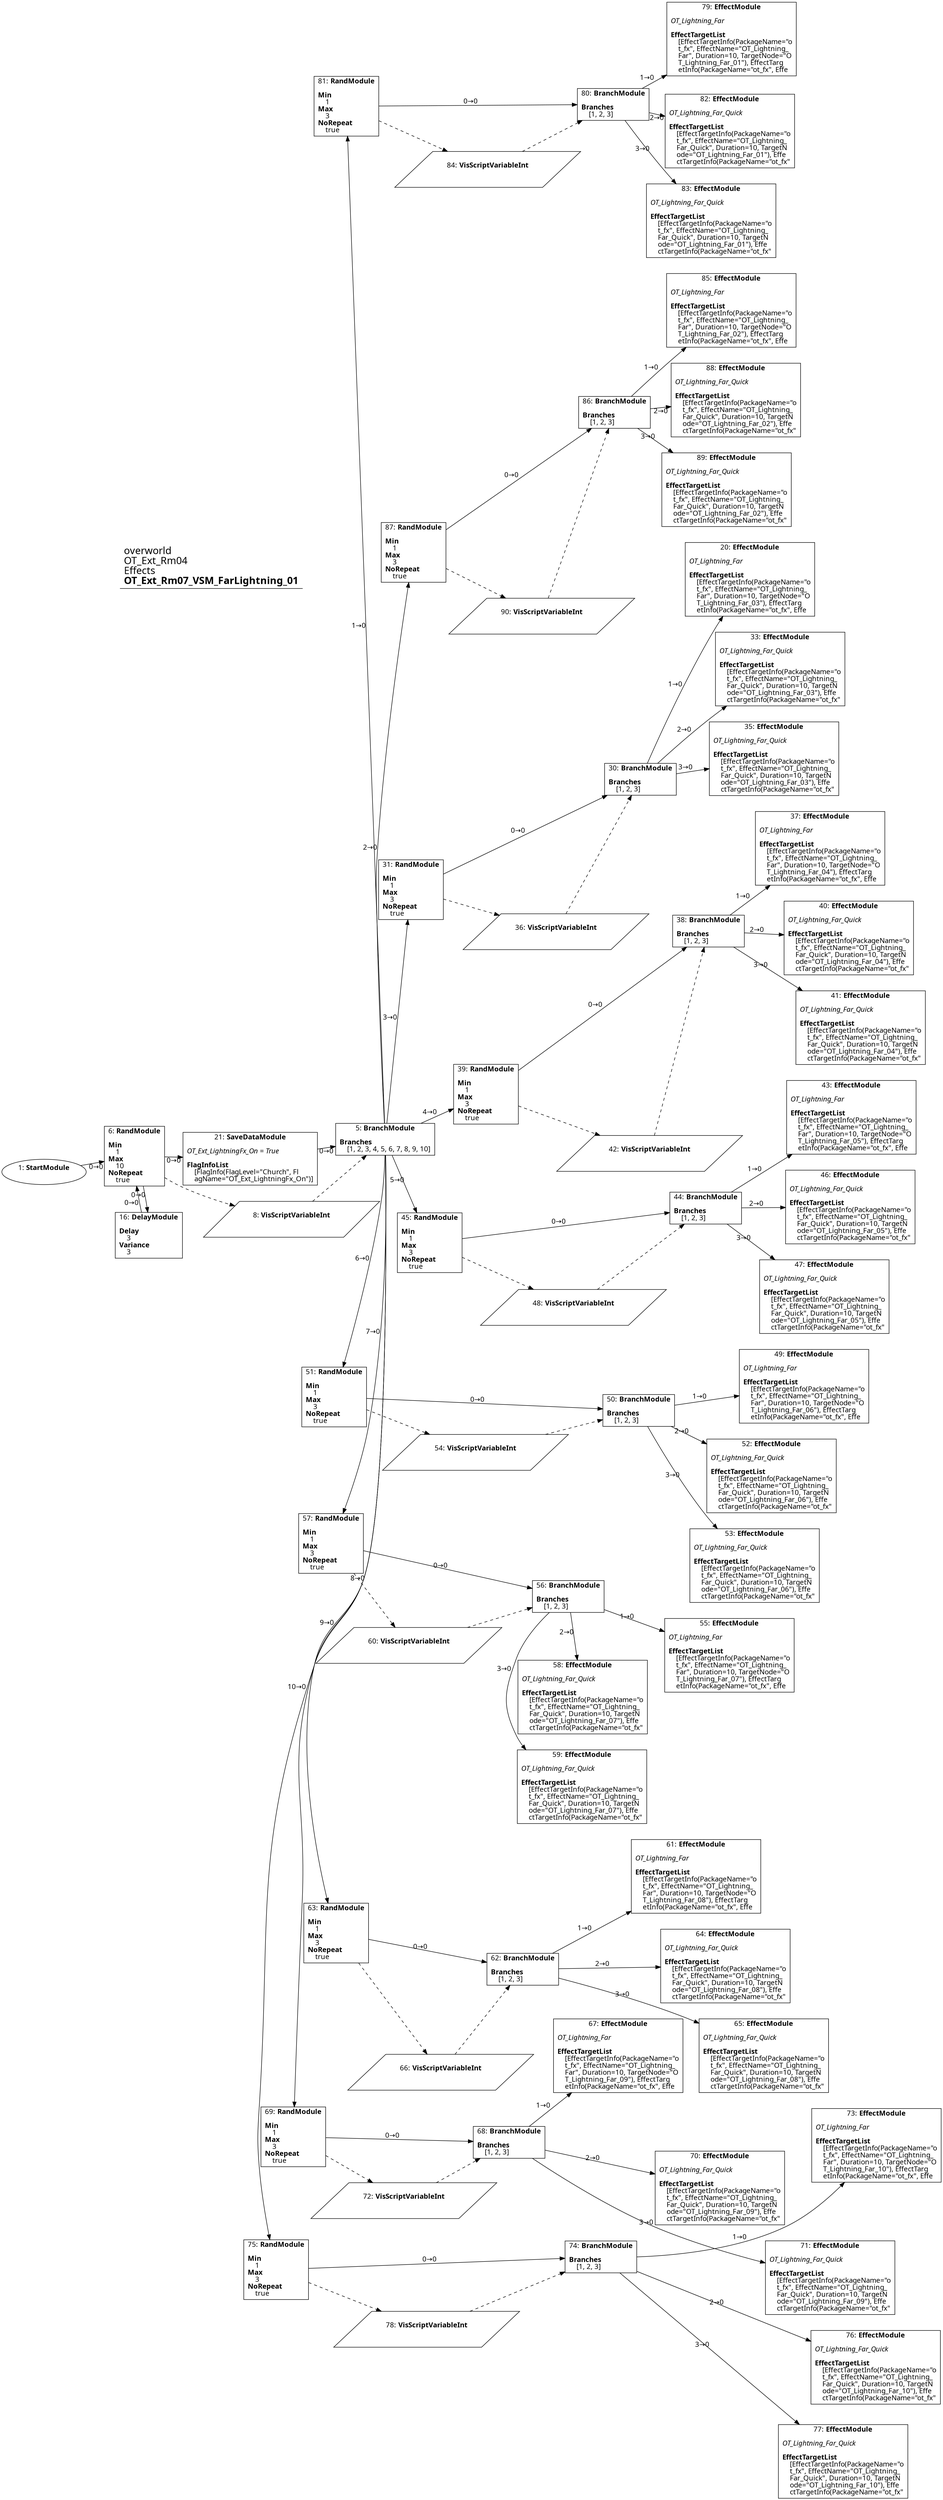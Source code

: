 digraph {
    layout = fdp;
    overlap = prism;
    sep = "+16";
    splines = spline;

    node [ shape = box ];

    graph [ fontname = "Segoe UI" ];
    node [ fontname = "Segoe UI" ];
    edge [ fontname = "Segoe UI" ];

    1 [ label = <1: <b>StartModule</b><br/><br/>> ];
    1 [ shape = oval ]
    1 [ pos = "0.013,-0.666!" ];
    1 -> 6 [ label = "0→0" ];

    5 [ label = <5: <b>BranchModule</b><br/><br/><b>Branches</b><br align="left"/>    [1, 2, 3, 4, 5, 6, 7, 8, 9, 10]<br align="left"/>> ];
    5 [ pos = "0.652,-0.666!" ];
    5 -> 81 [ label = "1→0" ];
    5 -> 87 [ label = "2→0" ];
    5 -> 31 [ label = "3→0" ];
    5 -> 39 [ label = "4→0" ];
    5 -> 45 [ label = "5→0" ];
    5 -> 51 [ label = "6→0" ];
    5 -> 57 [ label = "7→0" ];
    5 -> 63 [ label = "8→0" ];
    5 -> 69 [ label = "9→0" ];
    5 -> 75 [ label = "10→0" ];
    8 -> 5 [ style = dashed ];

    6 [ label = <6: <b>RandModule</b><br/><br/><b>Min</b><br align="left"/>    1<br align="left"/><b>Max</b><br align="left"/>    10<br align="left"/><b>NoRepeat</b><br align="left"/>    true<br align="left"/>> ];
    6 [ pos = "0.20600002,-0.666!" ];
    6 -> 16 [ label = "0→0" ];
    6 -> 21 [ label = "0→0" ];
    6 -> 8 [ style = dashed ];

    8 [ label = <8: <b>VisScriptVariableInt</b><br/><br/>> ];
    8 [ shape = parallelogram ]
    8 [ pos = "0.467,-0.878!" ];

    16 [ label = <16: <b>DelayModule</b><br/><br/><b>Delay</b><br align="left"/>    3<br align="left"/><b>Variance</b><br align="left"/>    3<br align="left"/>> ];
    16 [ pos = "0.23600002,-0.82900006!" ];
    16 -> 6 [ label = "0→0" ];

    20 [ label = <20: <b>EffectModule</b><br/><br/><i>OT_Lightning_Far<br align="left"/></i><br align="left"/><b>EffectTargetList</b><br align="left"/>    [EffectTargetInfo(PackageName=&quot;o<br align="left"/>    t_fx&quot;, EffectName=&quot;OT_Lightning_<br align="left"/>    Far&quot;, Duration=10, TargetNode=&quot;O<br align="left"/>    T_Lightning_Far_03&quot;), EffectTarg<br align="left"/>    etInfo(PackageName=&quot;ot_fx&quot;, Effe<br align="left"/>> ];
    20 [ pos = "1.6090001,-0.05!" ];

    21 [ label = <21: <b>SaveDataModule</b><br/><br/><i>OT_Ext_LightningFx_On = True<br align="left"/></i><br align="left"/><b>FlagInfoList</b><br align="left"/>    [FlagInfo(FlagLevel=&quot;Church&quot;, Fl<br align="left"/>    agName=&quot;OT_Ext_LightningFx_On&quot;)]<br align="left"/>> ];
    21 [ pos = "0.43300003,-0.666!" ];
    21 -> 5 [ label = "0→0" ];

    30 [ label = <30: <b>BranchModule</b><br/><br/><b>Branches</b><br align="left"/>    [1, 2, 3]<br align="left"/>> ];
    30 [ pos = "1.3820001,-0.179!" ];
    30 -> 20 [ label = "1→0" ];
    30 -> 33 [ label = "2→0" ];
    30 -> 35 [ label = "3→0" ];
    36 -> 30 [ style = dashed ];

    31 [ label = <31: <b>RandModule</b><br/><br/><b>Min</b><br align="left"/>    1<br align="left"/><b>Max</b><br align="left"/>    3<br align="left"/><b>NoRepeat</b><br align="left"/>    true<br align="left"/>> ];
    31 [ pos = "1.057,-0.179!" ];
    31 -> 30 [ label = "0→0" ];
    31 -> 36 [ style = dashed ];

    33 [ label = <33: <b>EffectModule</b><br/><br/><i>OT_Lightning_Far_Quick<br align="left"/></i><br align="left"/><b>EffectTargetList</b><br align="left"/>    [EffectTargetInfo(PackageName=&quot;o<br align="left"/>    t_fx&quot;, EffectName=&quot;OT_Lightning_<br align="left"/>    Far_Quick&quot;, Duration=10, TargetN<br align="left"/>    ode=&quot;OT_Lightning_Far_03&quot;), Effe<br align="left"/>    ctTargetInfo(PackageName=&quot;ot_fx&quot;<br align="left"/>> ];
    33 [ pos = "1.608,-0.18100001!" ];

    35 [ label = <35: <b>EffectModule</b><br/><br/><i>OT_Lightning_Far_Quick<br align="left"/></i><br align="left"/><b>EffectTargetList</b><br align="left"/>    [EffectTargetInfo(PackageName=&quot;o<br align="left"/>    t_fx&quot;, EffectName=&quot;OT_Lightning_<br align="left"/>    Far_Quick&quot;, Duration=10, TargetN<br align="left"/>    ode=&quot;OT_Lightning_Far_03&quot;), Effe<br align="left"/>    ctTargetInfo(PackageName=&quot;ot_fx&quot;<br align="left"/>> ];
    35 [ pos = "1.608,-0.31!" ];

    36 [ label = <36: <b>VisScriptVariableInt</b><br/><br/>> ];
    36 [ shape = parallelogram ]
    36 [ pos = "1.2600001,-0.25300002!" ];

    37 [ label = <37: <b>EffectModule</b><br/><br/><i>OT_Lightning_Far<br align="left"/></i><br align="left"/><b>EffectTargetList</b><br align="left"/>    [EffectTargetInfo(PackageName=&quot;o<br align="left"/>    t_fx&quot;, EffectName=&quot;OT_Lightning_<br align="left"/>    Far&quot;, Duration=10, TargetNode=&quot;O<br align="left"/>    T_Lightning_Far_04&quot;), EffectTarg<br align="left"/>    etInfo(PackageName=&quot;ot_fx&quot;, Effe<br align="left"/>> ];
    37 [ pos = "1.6100001,-0.45200002!" ];

    38 [ label = <38: <b>BranchModule</b><br/><br/><b>Branches</b><br align="left"/>    [1, 2, 3]<br align="left"/>> ];
    38 [ pos = "1.383,-0.58100003!" ];
    38 -> 37 [ label = "1→0" ];
    38 -> 40 [ label = "2→0" ];
    38 -> 41 [ label = "3→0" ];
    42 -> 38 [ style = dashed ];

    39 [ label = <39: <b>RandModule</b><br/><br/><b>Min</b><br align="left"/>    1<br align="left"/><b>Max</b><br align="left"/>    3<br align="left"/><b>NoRepeat</b><br align="left"/>    true<br align="left"/>> ];
    39 [ pos = "1.0580001,-0.58100003!" ];
    39 -> 38 [ label = "0→0" ];
    39 -> 42 [ style = dashed ];

    40 [ label = <40: <b>EffectModule</b><br/><br/><i>OT_Lightning_Far_Quick<br align="left"/></i><br align="left"/><b>EffectTargetList</b><br align="left"/>    [EffectTargetInfo(PackageName=&quot;o<br align="left"/>    t_fx&quot;, EffectName=&quot;OT_Lightning_<br align="left"/>    Far_Quick&quot;, Duration=10, TargetN<br align="left"/>    ode=&quot;OT_Lightning_Far_04&quot;), Effe<br align="left"/>    ctTargetInfo(PackageName=&quot;ot_fx&quot;<br align="left"/>> ];
    40 [ pos = "1.6090001,-0.583!" ];

    41 [ label = <41: <b>EffectModule</b><br/><br/><i>OT_Lightning_Far_Quick<br align="left"/></i><br align="left"/><b>EffectTargetList</b><br align="left"/>    [EffectTargetInfo(PackageName=&quot;o<br align="left"/>    t_fx&quot;, EffectName=&quot;OT_Lightning_<br align="left"/>    Far_Quick&quot;, Duration=10, TargetN<br align="left"/>    ode=&quot;OT_Lightning_Far_04&quot;), Effe<br align="left"/>    ctTargetInfo(PackageName=&quot;ot_fx&quot;<br align="left"/>> ];
    41 [ pos = "1.6090001,-0.712!" ];

    42 [ label = <42: <b>VisScriptVariableInt</b><br/><br/>> ];
    42 [ shape = parallelogram ]
    42 [ pos = "1.261,-0.65500003!" ];

    43 [ label = <43: <b>EffectModule</b><br/><br/><i>OT_Lightning_Far<br align="left"/></i><br align="left"/><b>EffectTargetList</b><br align="left"/>    [EffectTargetInfo(PackageName=&quot;o<br align="left"/>    t_fx&quot;, EffectName=&quot;OT_Lightning_<br align="left"/>    Far&quot;, Duration=10, TargetNode=&quot;O<br align="left"/>    T_Lightning_Far_05&quot;), EffectTarg<br align="left"/>    etInfo(PackageName=&quot;ot_fx&quot;, Effe<br align="left"/>> ];
    43 [ pos = "1.6100001,-0.89500004!" ];

    44 [ label = <44: <b>BranchModule</b><br/><br/><b>Branches</b><br align="left"/>    [1, 2, 3]<br align="left"/>> ];
    44 [ pos = "1.383,-1.024!" ];
    44 -> 43 [ label = "1→0" ];
    44 -> 46 [ label = "2→0" ];
    44 -> 47 [ label = "3→0" ];
    48 -> 44 [ style = dashed ];

    45 [ label = <45: <b>RandModule</b><br/><br/><b>Min</b><br align="left"/>    1<br align="left"/><b>Max</b><br align="left"/>    3<br align="left"/><b>NoRepeat</b><br align="left"/>    true<br align="left"/>> ];
    45 [ pos = "1.0580001,-1.024!" ];
    45 -> 44 [ label = "0→0" ];
    45 -> 48 [ style = dashed ];

    46 [ label = <46: <b>EffectModule</b><br/><br/><i>OT_Lightning_Far_Quick<br align="left"/></i><br align="left"/><b>EffectTargetList</b><br align="left"/>    [EffectTargetInfo(PackageName=&quot;o<br align="left"/>    t_fx&quot;, EffectName=&quot;OT_Lightning_<br align="left"/>    Far_Quick&quot;, Duration=10, TargetN<br align="left"/>    ode=&quot;OT_Lightning_Far_05&quot;), Effe<br align="left"/>    ctTargetInfo(PackageName=&quot;ot_fx&quot;<br align="left"/>> ];
    46 [ pos = "1.6090001,-1.026!" ];

    47 [ label = <47: <b>EffectModule</b><br/><br/><i>OT_Lightning_Far_Quick<br align="left"/></i><br align="left"/><b>EffectTargetList</b><br align="left"/>    [EffectTargetInfo(PackageName=&quot;o<br align="left"/>    t_fx&quot;, EffectName=&quot;OT_Lightning_<br align="left"/>    Far_Quick&quot;, Duration=10, TargetN<br align="left"/>    ode=&quot;OT_Lightning_Far_05&quot;), Effe<br align="left"/>    ctTargetInfo(PackageName=&quot;ot_fx&quot;<br align="left"/>> ];
    47 [ pos = "1.6090001,-1.1550001!" ];

    48 [ label = <48: <b>VisScriptVariableInt</b><br/><br/>> ];
    48 [ shape = parallelogram ]
    48 [ pos = "1.261,-1.098!" ];

    49 [ label = <49: <b>EffectModule</b><br/><br/><i>OT_Lightning_Far<br align="left"/></i><br align="left"/><b>EffectTargetList</b><br align="left"/>    [EffectTargetInfo(PackageName=&quot;o<br align="left"/>    t_fx&quot;, EffectName=&quot;OT_Lightning_<br align="left"/>    Far&quot;, Duration=10, TargetNode=&quot;O<br align="left"/>    T_Lightning_Far_06&quot;), EffectTarg<br align="left"/>    etInfo(PackageName=&quot;ot_fx&quot;, Effe<br align="left"/>> ];
    49 [ pos = "1.6110001,-1.297!" ];

    50 [ label = <50: <b>BranchModule</b><br/><br/><b>Branches</b><br align="left"/>    [1, 2, 3]<br align="left"/>> ];
    50 [ pos = "1.3840001,-1.4260001!" ];
    50 -> 49 [ label = "1→0" ];
    50 -> 52 [ label = "2→0" ];
    50 -> 53 [ label = "3→0" ];
    54 -> 50 [ style = dashed ];

    51 [ label = <51: <b>RandModule</b><br/><br/><b>Min</b><br align="left"/>    1<br align="left"/><b>Max</b><br align="left"/>    3<br align="left"/><b>NoRepeat</b><br align="left"/>    true<br align="left"/>> ];
    51 [ pos = "1.059,-1.4260001!" ];
    51 -> 50 [ label = "0→0" ];
    51 -> 54 [ style = dashed ];

    52 [ label = <52: <b>EffectModule</b><br/><br/><i>OT_Lightning_Far_Quick<br align="left"/></i><br align="left"/><b>EffectTargetList</b><br align="left"/>    [EffectTargetInfo(PackageName=&quot;o<br align="left"/>    t_fx&quot;, EffectName=&quot;OT_Lightning_<br align="left"/>    Far_Quick&quot;, Duration=10, TargetN<br align="left"/>    ode=&quot;OT_Lightning_Far_06&quot;), Effe<br align="left"/>    ctTargetInfo(PackageName=&quot;ot_fx&quot;<br align="left"/>> ];
    52 [ pos = "1.6100001,-1.4280001!" ];

    53 [ label = <53: <b>EffectModule</b><br/><br/><i>OT_Lightning_Far_Quick<br align="left"/></i><br align="left"/><b>EffectTargetList</b><br align="left"/>    [EffectTargetInfo(PackageName=&quot;o<br align="left"/>    t_fx&quot;, EffectName=&quot;OT_Lightning_<br align="left"/>    Far_Quick&quot;, Duration=10, TargetN<br align="left"/>    ode=&quot;OT_Lightning_Far_06&quot;), Effe<br align="left"/>    ctTargetInfo(PackageName=&quot;ot_fx&quot;<br align="left"/>> ];
    53 [ pos = "1.6100001,-1.557!" ];

    54 [ label = <54: <b>VisScriptVariableInt</b><br/><br/>> ];
    54 [ shape = parallelogram ]
    54 [ pos = "1.2620001,-1.5000001!" ];

    55 [ label = <55: <b>EffectModule</b><br/><br/><i>OT_Lightning_Far<br align="left"/></i><br align="left"/><b>EffectTargetList</b><br align="left"/>    [EffectTargetInfo(PackageName=&quot;o<br align="left"/>    t_fx&quot;, EffectName=&quot;OT_Lightning_<br align="left"/>    Far&quot;, Duration=10, TargetNode=&quot;O<br align="left"/>    T_Lightning_Far_07&quot;), EffectTarg<br align="left"/>    etInfo(PackageName=&quot;ot_fx&quot;, Effe<br align="left"/>> ];
    55 [ pos = "1.6040001,-1.7260001!" ];

    56 [ label = <56: <b>BranchModule</b><br/><br/><b>Branches</b><br align="left"/>    [1, 2, 3]<br align="left"/>> ];
    56 [ pos = "1.3770001,-1.8550001!" ];
    56 -> 55 [ label = "1→0" ];
    56 -> 58 [ label = "2→0" ];
    56 -> 59 [ label = "3→0" ];
    60 -> 56 [ style = dashed ];

    57 [ label = <57: <b>RandModule</b><br/><br/><b>Min</b><br align="left"/>    1<br align="left"/><b>Max</b><br align="left"/>    3<br align="left"/><b>NoRepeat</b><br align="left"/>    true<br align="left"/>> ];
    57 [ pos = "1.052,-1.8550001!" ];
    57 -> 56 [ label = "0→0" ];
    57 -> 60 [ style = dashed ];

    58 [ label = <58: <b>EffectModule</b><br/><br/><i>OT_Lightning_Far_Quick<br align="left"/></i><br align="left"/><b>EffectTargetList</b><br align="left"/>    [EffectTargetInfo(PackageName=&quot;o<br align="left"/>    t_fx&quot;, EffectName=&quot;OT_Lightning_<br align="left"/>    Far_Quick&quot;, Duration=10, TargetN<br align="left"/>    ode=&quot;OT_Lightning_Far_07&quot;), Effe<br align="left"/>    ctTargetInfo(PackageName=&quot;ot_fx&quot;<br align="left"/>> ];
    58 [ pos = "1.603,-1.8570001!" ];

    59 [ label = <59: <b>EffectModule</b><br/><br/><i>OT_Lightning_Far_Quick<br align="left"/></i><br align="left"/><b>EffectTargetList</b><br align="left"/>    [EffectTargetInfo(PackageName=&quot;o<br align="left"/>    t_fx&quot;, EffectName=&quot;OT_Lightning_<br align="left"/>    Far_Quick&quot;, Duration=10, TargetN<br align="left"/>    ode=&quot;OT_Lightning_Far_07&quot;), Effe<br align="left"/>    ctTargetInfo(PackageName=&quot;ot_fx&quot;<br align="left"/>> ];
    59 [ pos = "1.603,-1.9860001!" ];

    60 [ label = <60: <b>VisScriptVariableInt</b><br/><br/>> ];
    60 [ shape = parallelogram ]
    60 [ pos = "1.2550001,-1.9290001!" ];

    61 [ label = <61: <b>EffectModule</b><br/><br/><i>OT_Lightning_Far<br align="left"/></i><br align="left"/><b>EffectTargetList</b><br align="left"/>    [EffectTargetInfo(PackageName=&quot;o<br align="left"/>    t_fx&quot;, EffectName=&quot;OT_Lightning_<br align="left"/>    Far&quot;, Duration=10, TargetNode=&quot;O<br align="left"/>    T_Lightning_Far_08&quot;), EffectTarg<br align="left"/>    etInfo(PackageName=&quot;ot_fx&quot;, Effe<br align="left"/>> ];
    61 [ pos = "1.605,-2.128!" ];

    62 [ label = <62: <b>BranchModule</b><br/><br/><b>Branches</b><br align="left"/>    [1, 2, 3]<br align="left"/>> ];
    62 [ pos = "1.378,-2.2570002!" ];
    62 -> 61 [ label = "1→0" ];
    62 -> 64 [ label = "2→0" ];
    62 -> 65 [ label = "3→0" ];
    66 -> 62 [ style = dashed ];

    63 [ label = <63: <b>RandModule</b><br/><br/><b>Min</b><br align="left"/>    1<br align="left"/><b>Max</b><br align="left"/>    3<br align="left"/><b>NoRepeat</b><br align="left"/>    true<br align="left"/>> ];
    63 [ pos = "1.0530001,-2.2570002!" ];
    63 -> 62 [ label = "0→0" ];
    63 -> 66 [ style = dashed ];

    64 [ label = <64: <b>EffectModule</b><br/><br/><i>OT_Lightning_Far_Quick<br align="left"/></i><br align="left"/><b>EffectTargetList</b><br align="left"/>    [EffectTargetInfo(PackageName=&quot;o<br align="left"/>    t_fx&quot;, EffectName=&quot;OT_Lightning_<br align="left"/>    Far_Quick&quot;, Duration=10, TargetN<br align="left"/>    ode=&quot;OT_Lightning_Far_08&quot;), Effe<br align="left"/>    ctTargetInfo(PackageName=&quot;ot_fx&quot;<br align="left"/>> ];
    64 [ pos = "1.6040001,-2.259!" ];

    65 [ label = <65: <b>EffectModule</b><br/><br/><i>OT_Lightning_Far_Quick<br align="left"/></i><br align="left"/><b>EffectTargetList</b><br align="left"/>    [EffectTargetInfo(PackageName=&quot;o<br align="left"/>    t_fx&quot;, EffectName=&quot;OT_Lightning_<br align="left"/>    Far_Quick&quot;, Duration=10, TargetN<br align="left"/>    ode=&quot;OT_Lightning_Far_08&quot;), Effe<br align="left"/>    ctTargetInfo(PackageName=&quot;ot_fx&quot;<br align="left"/>> ];
    65 [ pos = "1.6040001,-2.388!" ];

    66 [ label = <66: <b>VisScriptVariableInt</b><br/><br/>> ];
    66 [ shape = parallelogram ]
    66 [ pos = "1.256,-2.331!" ];

    67 [ label = <67: <b>EffectModule</b><br/><br/><i>OT_Lightning_Far<br align="left"/></i><br align="left"/><b>EffectTargetList</b><br align="left"/>    [EffectTargetInfo(PackageName=&quot;o<br align="left"/>    t_fx&quot;, EffectName=&quot;OT_Lightning_<br align="left"/>    Far&quot;, Duration=10, TargetNode=&quot;O<br align="left"/>    T_Lightning_Far_09&quot;), EffectTarg<br align="left"/>    etInfo(PackageName=&quot;ot_fx&quot;, Effe<br align="left"/>> ];
    67 [ pos = "1.603,-2.545!" ];

    68 [ label = <68: <b>BranchModule</b><br/><br/><b>Branches</b><br align="left"/>    [1, 2, 3]<br align="left"/>> ];
    68 [ pos = "1.376,-2.674!" ];
    68 -> 67 [ label = "1→0" ];
    68 -> 70 [ label = "2→0" ];
    68 -> 71 [ label = "3→0" ];
    72 -> 68 [ style = dashed ];

    69 [ label = <69: <b>RandModule</b><br/><br/><b>Min</b><br align="left"/>    1<br align="left"/><b>Max</b><br align="left"/>    3<br align="left"/><b>NoRepeat</b><br align="left"/>    true<br align="left"/>> ];
    69 [ pos = "1.051,-2.674!" ];
    69 -> 68 [ label = "0→0" ];
    69 -> 72 [ style = dashed ];

    70 [ label = <70: <b>EffectModule</b><br/><br/><i>OT_Lightning_Far_Quick<br align="left"/></i><br align="left"/><b>EffectTargetList</b><br align="left"/>    [EffectTargetInfo(PackageName=&quot;o<br align="left"/>    t_fx&quot;, EffectName=&quot;OT_Lightning_<br align="left"/>    Far_Quick&quot;, Duration=10, TargetN<br align="left"/>    ode=&quot;OT_Lightning_Far_09&quot;), Effe<br align="left"/>    ctTargetInfo(PackageName=&quot;ot_fx&quot;<br align="left"/>> ];
    70 [ pos = "1.6020001,-2.676!" ];

    71 [ label = <71: <b>EffectModule</b><br/><br/><i>OT_Lightning_Far_Quick<br align="left"/></i><br align="left"/><b>EffectTargetList</b><br align="left"/>    [EffectTargetInfo(PackageName=&quot;o<br align="left"/>    t_fx&quot;, EffectName=&quot;OT_Lightning_<br align="left"/>    Far_Quick&quot;, Duration=10, TargetN<br align="left"/>    ode=&quot;OT_Lightning_Far_09&quot;), Effe<br align="left"/>    ctTargetInfo(PackageName=&quot;ot_fx&quot;<br align="left"/>> ];
    71 [ pos = "1.6020001,-2.805!" ];

    72 [ label = <72: <b>VisScriptVariableInt</b><br/><br/>> ];
    72 [ shape = parallelogram ]
    72 [ pos = "1.2540001,-2.7480001!" ];

    73 [ label = <73: <b>EffectModule</b><br/><br/><i>OT_Lightning_Far<br align="left"/></i><br align="left"/><b>EffectTargetList</b><br align="left"/>    [EffectTargetInfo(PackageName=&quot;o<br align="left"/>    t_fx&quot;, EffectName=&quot;OT_Lightning_<br align="left"/>    Far&quot;, Duration=10, TargetNode=&quot;O<br align="left"/>    T_Lightning_Far_10&quot;), EffectTarg<br align="left"/>    etInfo(PackageName=&quot;ot_fx&quot;, Effe<br align="left"/>> ];
    73 [ pos = "1.6040001,-2.947!" ];

    74 [ label = <74: <b>BranchModule</b><br/><br/><b>Branches</b><br align="left"/>    [1, 2, 3]<br align="left"/>> ];
    74 [ pos = "1.3770001,-3.0760002!" ];
    74 -> 73 [ label = "1→0" ];
    74 -> 76 [ label = "2→0" ];
    74 -> 77 [ label = "3→0" ];
    78 -> 74 [ style = dashed ];

    75 [ label = <75: <b>RandModule</b><br/><br/><b>Min</b><br align="left"/>    1<br align="left"/><b>Max</b><br align="left"/>    3<br align="left"/><b>NoRepeat</b><br align="left"/>    true<br align="left"/>> ];
    75 [ pos = "1.052,-3.0760002!" ];
    75 -> 74 [ label = "0→0" ];
    75 -> 78 [ style = dashed ];

    76 [ label = <76: <b>EffectModule</b><br/><br/><i>OT_Lightning_Far_Quick<br align="left"/></i><br align="left"/><b>EffectTargetList</b><br align="left"/>    [EffectTargetInfo(PackageName=&quot;o<br align="left"/>    t_fx&quot;, EffectName=&quot;OT_Lightning_<br align="left"/>    Far_Quick&quot;, Duration=10, TargetN<br align="left"/>    ode=&quot;OT_Lightning_Far_10&quot;), Effe<br align="left"/>    ctTargetInfo(PackageName=&quot;ot_fx&quot;<br align="left"/>> ];
    76 [ pos = "1.603,-3.078!" ];

    77 [ label = <77: <b>EffectModule</b><br/><br/><i>OT_Lightning_Far_Quick<br align="left"/></i><br align="left"/><b>EffectTargetList</b><br align="left"/>    [EffectTargetInfo(PackageName=&quot;o<br align="left"/>    t_fx&quot;, EffectName=&quot;OT_Lightning_<br align="left"/>    Far_Quick&quot;, Duration=10, TargetN<br align="left"/>    ode=&quot;OT_Lightning_Far_10&quot;), Effe<br align="left"/>    ctTargetInfo(PackageName=&quot;ot_fx&quot;<br align="left"/>> ];
    77 [ pos = "1.603,-3.2070003!" ];

    78 [ label = <78: <b>VisScriptVariableInt</b><br/><br/>> ];
    78 [ shape = parallelogram ]
    78 [ pos = "1.2550001,-3.15!" ];

    79 [ label = <79: <b>EffectModule</b><br/><br/><i>OT_Lightning_Far<br align="left"/></i><br align="left"/><b>EffectTargetList</b><br align="left"/>    [EffectTargetInfo(PackageName=&quot;o<br align="left"/>    t_fx&quot;, EffectName=&quot;OT_Lightning_<br align="left"/>    Far&quot;, Duration=10, TargetNode=&quot;O<br align="left"/>    T_Lightning_Far_01&quot;), EffectTarg<br align="left"/>    etInfo(PackageName=&quot;ot_fx&quot;, Effe<br align="left"/>> ];
    79 [ pos = "1.6070001,0.748!" ];

    80 [ label = <80: <b>BranchModule</b><br/><br/><b>Branches</b><br align="left"/>    [1, 2, 3]<br align="left"/>> ];
    80 [ pos = "1.3800001,0.619!" ];
    80 -> 79 [ label = "1→0" ];
    80 -> 82 [ label = "2→0" ];
    80 -> 83 [ label = "3→0" ];
    84 -> 80 [ style = dashed ];

    81 [ label = <81: <b>RandModule</b><br/><br/><b>Min</b><br align="left"/>    1<br align="left"/><b>Max</b><br align="left"/>    3<br align="left"/><b>NoRepeat</b><br align="left"/>    true<br align="left"/>> ];
    81 [ pos = "1.0550001,0.619!" ];
    81 -> 80 [ label = "0→0" ];
    81 -> 84 [ style = dashed ];

    82 [ label = <82: <b>EffectModule</b><br/><br/><i>OT_Lightning_Far_Quick<br align="left"/></i><br align="left"/><b>EffectTargetList</b><br align="left"/>    [EffectTargetInfo(PackageName=&quot;o<br align="left"/>    t_fx&quot;, EffectName=&quot;OT_Lightning_<br align="left"/>    Far_Quick&quot;, Duration=10, TargetN<br align="left"/>    ode=&quot;OT_Lightning_Far_01&quot;), Effe<br align="left"/>    ctTargetInfo(PackageName=&quot;ot_fx&quot;<br align="left"/>> ];
    82 [ pos = "1.6060001,0.61700004!" ];

    83 [ label = <83: <b>EffectModule</b><br/><br/><i>OT_Lightning_Far_Quick<br align="left"/></i><br align="left"/><b>EffectTargetList</b><br align="left"/>    [EffectTargetInfo(PackageName=&quot;o<br align="left"/>    t_fx&quot;, EffectName=&quot;OT_Lightning_<br align="left"/>    Far_Quick&quot;, Duration=10, TargetN<br align="left"/>    ode=&quot;OT_Lightning_Far_01&quot;), Effe<br align="left"/>    ctTargetInfo(PackageName=&quot;ot_fx&quot;<br align="left"/>> ];
    83 [ pos = "1.6060001,0.48800004!" ];

    84 [ label = <84: <b>VisScriptVariableInt</b><br/><br/>> ];
    84 [ shape = parallelogram ]
    84 [ pos = "1.258,0.545!" ];

    85 [ label = <85: <b>EffectModule</b><br/><br/><i>OT_Lightning_Far<br align="left"/></i><br align="left"/><b>EffectTargetList</b><br align="left"/>    [EffectTargetInfo(PackageName=&quot;o<br align="left"/>    t_fx&quot;, EffectName=&quot;OT_Lightning_<br align="left"/>    Far&quot;, Duration=10, TargetNode=&quot;O<br align="left"/>    T_Lightning_Far_02&quot;), EffectTarg<br align="left"/>    etInfo(PackageName=&quot;ot_fx&quot;, Effe<br align="left"/>> ];
    85 [ pos = "1.608,0.34600002!" ];

    86 [ label = <86: <b>BranchModule</b><br/><br/><b>Branches</b><br align="left"/>    [1, 2, 3]<br align="left"/>> ];
    86 [ pos = "1.381,0.21700001!" ];
    86 -> 85 [ label = "1→0" ];
    86 -> 88 [ label = "2→0" ];
    86 -> 89 [ label = "3→0" ];
    90 -> 86 [ style = dashed ];

    87 [ label = <87: <b>RandModule</b><br/><br/><b>Min</b><br align="left"/>    1<br align="left"/><b>Max</b><br align="left"/>    3<br align="left"/><b>NoRepeat</b><br align="left"/>    true<br align="left"/>> ];
    87 [ pos = "1.056,0.21700001!" ];
    87 -> 86 [ label = "0→0" ];
    87 -> 90 [ style = dashed ];

    88 [ label = <88: <b>EffectModule</b><br/><br/><i>OT_Lightning_Far_Quick<br align="left"/></i><br align="left"/><b>EffectTargetList</b><br align="left"/>    [EffectTargetInfo(PackageName=&quot;o<br align="left"/>    t_fx&quot;, EffectName=&quot;OT_Lightning_<br align="left"/>    Far_Quick&quot;, Duration=10, TargetN<br align="left"/>    ode=&quot;OT_Lightning_Far_02&quot;), Effe<br align="left"/>    ctTargetInfo(PackageName=&quot;ot_fx&quot;<br align="left"/>> ];
    88 [ pos = "1.6070001,0.215!" ];

    89 [ label = <89: <b>EffectModule</b><br/><br/><i>OT_Lightning_Far_Quick<br align="left"/></i><br align="left"/><b>EffectTargetList</b><br align="left"/>    [EffectTargetInfo(PackageName=&quot;o<br align="left"/>    t_fx&quot;, EffectName=&quot;OT_Lightning_<br align="left"/>    Far_Quick&quot;, Duration=10, TargetN<br align="left"/>    ode=&quot;OT_Lightning_Far_02&quot;), Effe<br align="left"/>    ctTargetInfo(PackageName=&quot;ot_fx&quot;<br align="left"/>> ];
    89 [ pos = "1.6070001,0.086!" ];

    90 [ label = <90: <b>VisScriptVariableInt</b><br/><br/>> ];
    90 [ shape = parallelogram ]
    90 [ pos = "1.2590001,0.143!" ];

    title [ pos = "0.012,0.749!" ];
    title [ shape = underline ];
    title [ label = <<font point-size="20">overworld<br align="left"/>OT_Ext_Rm04<br align="left"/>Effects<br align="left"/><b>OT_Ext_Rm07_VSM_FarLightning_01</b><br align="left"/></font>> ];
}
